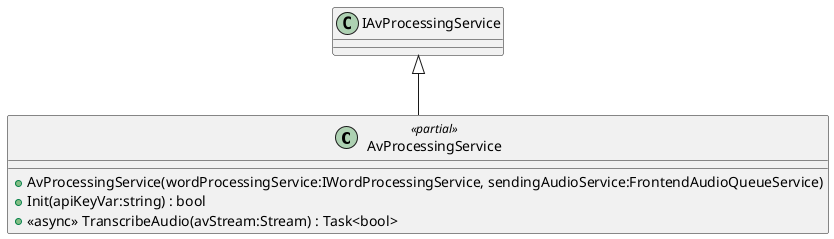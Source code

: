 @startuml
class AvProcessingService <<partial>> {
    + AvProcessingService(wordProcessingService:IWordProcessingService, sendingAudioService:FrontendAudioQueueService)
    + Init(apiKeyVar:string) : bool
    + <<async>> TranscribeAudio(avStream:Stream) : Task<bool>
}
IAvProcessingService <|-- AvProcessingService
@enduml
